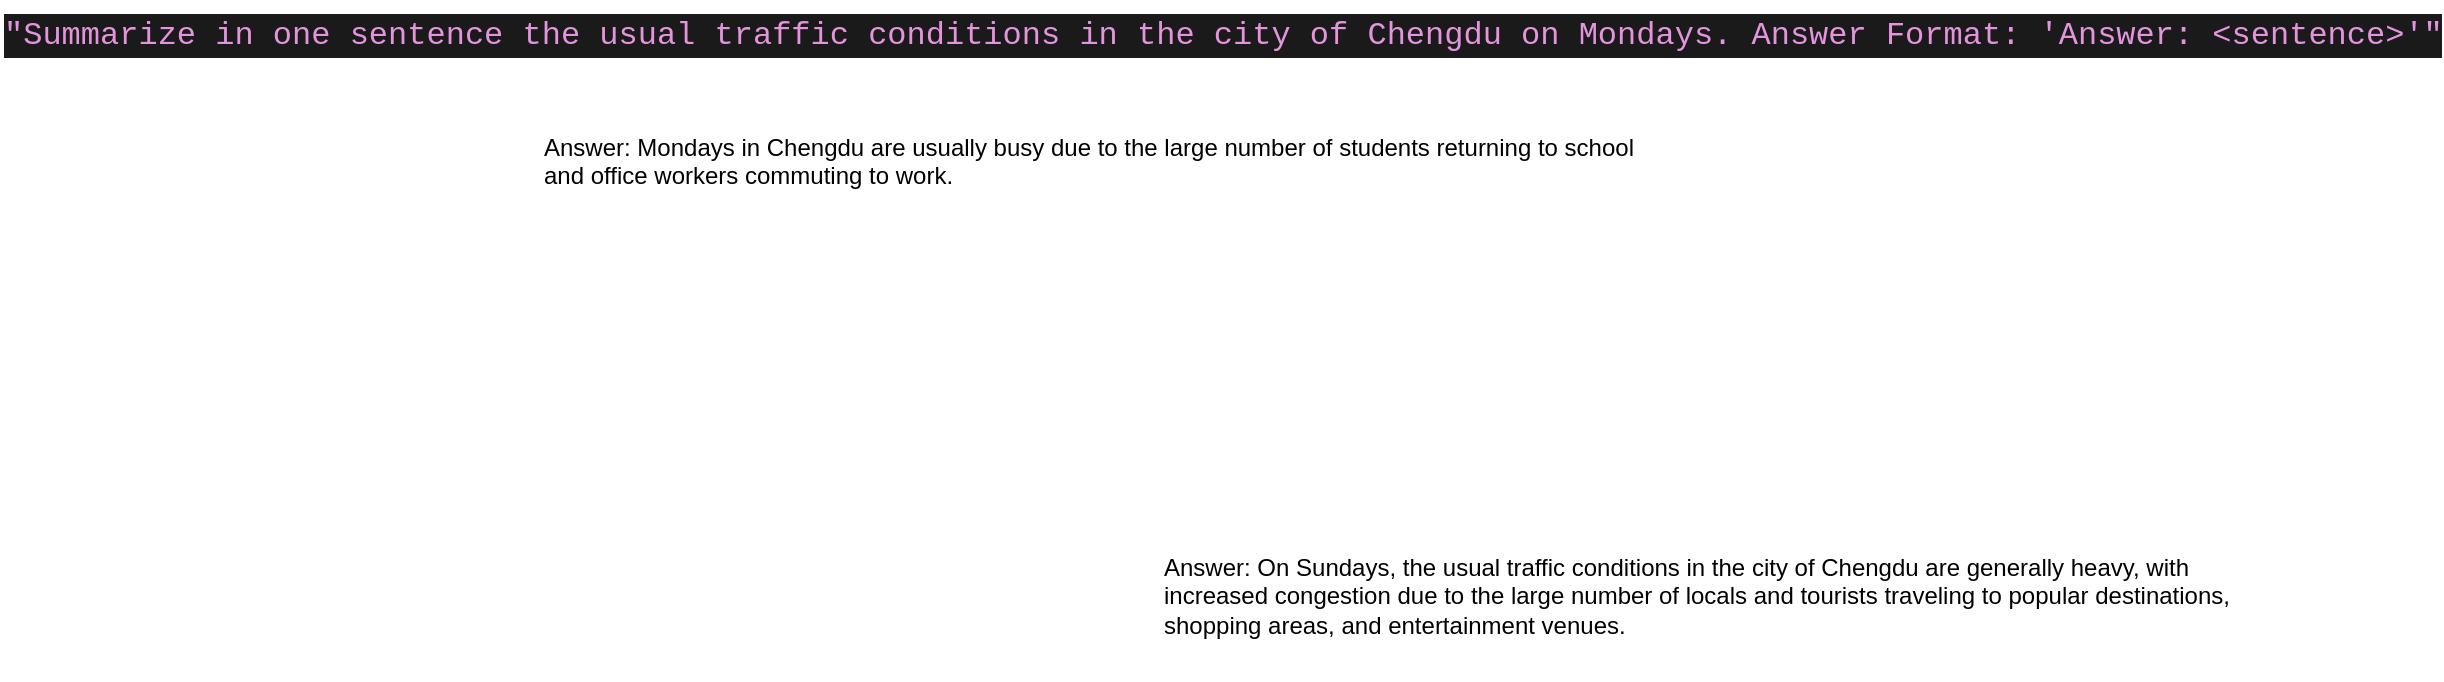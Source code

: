 <mxfile version="26.2.9">
  <diagram name="第 1 页" id="Nr3C_9GDSB34cHPYUgom">
    <mxGraphModel dx="2068" dy="1145" grid="1" gridSize="10" guides="1" tooltips="1" connect="1" arrows="1" fold="1" page="1" pageScale="1" pageWidth="1654" pageHeight="1169" math="0" shadow="0">
      <root>
        <mxCell id="0" />
        <mxCell id="1" parent="0" />
        <mxCell id="G1YcC---lPvsfpwXIiWh-1" value="Answer: Mondays in Chengdu are usually busy due to the large number of students returning to school and office workers commuting to work." style="text;whiteSpace=wrap;" vertex="1" parent="1">
          <mxGeometry x="510" y="630" width="560" height="50" as="geometry" />
        </mxCell>
        <mxCell id="G1YcC---lPvsfpwXIiWh-2" value="&lt;div style=&quot;color: #d8dee9;background-color: #1a1a1a;font-family: Maple Mono CN, &#39;Courier New&#39;, monospace, Consolas, &#39;Courier New&#39;, monospace;font-weight: normal;font-size: 16px;line-height: 22px;white-space: pre;&quot;&gt;&lt;div&gt;&lt;span style=&quot;color: #e394dc;&quot;&gt;&quot;Summarize in one sentence the usual traffic conditions in the city of Chengdu on Mondays. Answer Format: &#39;Answer: &amp;lt;sentence&amp;gt;&#39;&quot;&lt;/span&gt;&lt;/div&gt;&lt;/div&gt;" style="text;whiteSpace=wrap;html=1;" vertex="1" parent="1">
          <mxGeometry x="240" y="570" width="560" height="50" as="geometry" />
        </mxCell>
        <mxCell id="G1YcC---lPvsfpwXIiWh-3" value="Answer: On Sundays, the usual traffic conditions in the city of Chengdu are generally heavy, with increased congestion due to the large number of locals and tourists traveling to popular destinations, shopping areas, and entertainment venues." style="text;whiteSpace=wrap;" vertex="1" parent="1">
          <mxGeometry x="820" y="840" width="560" height="70" as="geometry" />
        </mxCell>
      </root>
    </mxGraphModel>
  </diagram>
</mxfile>
